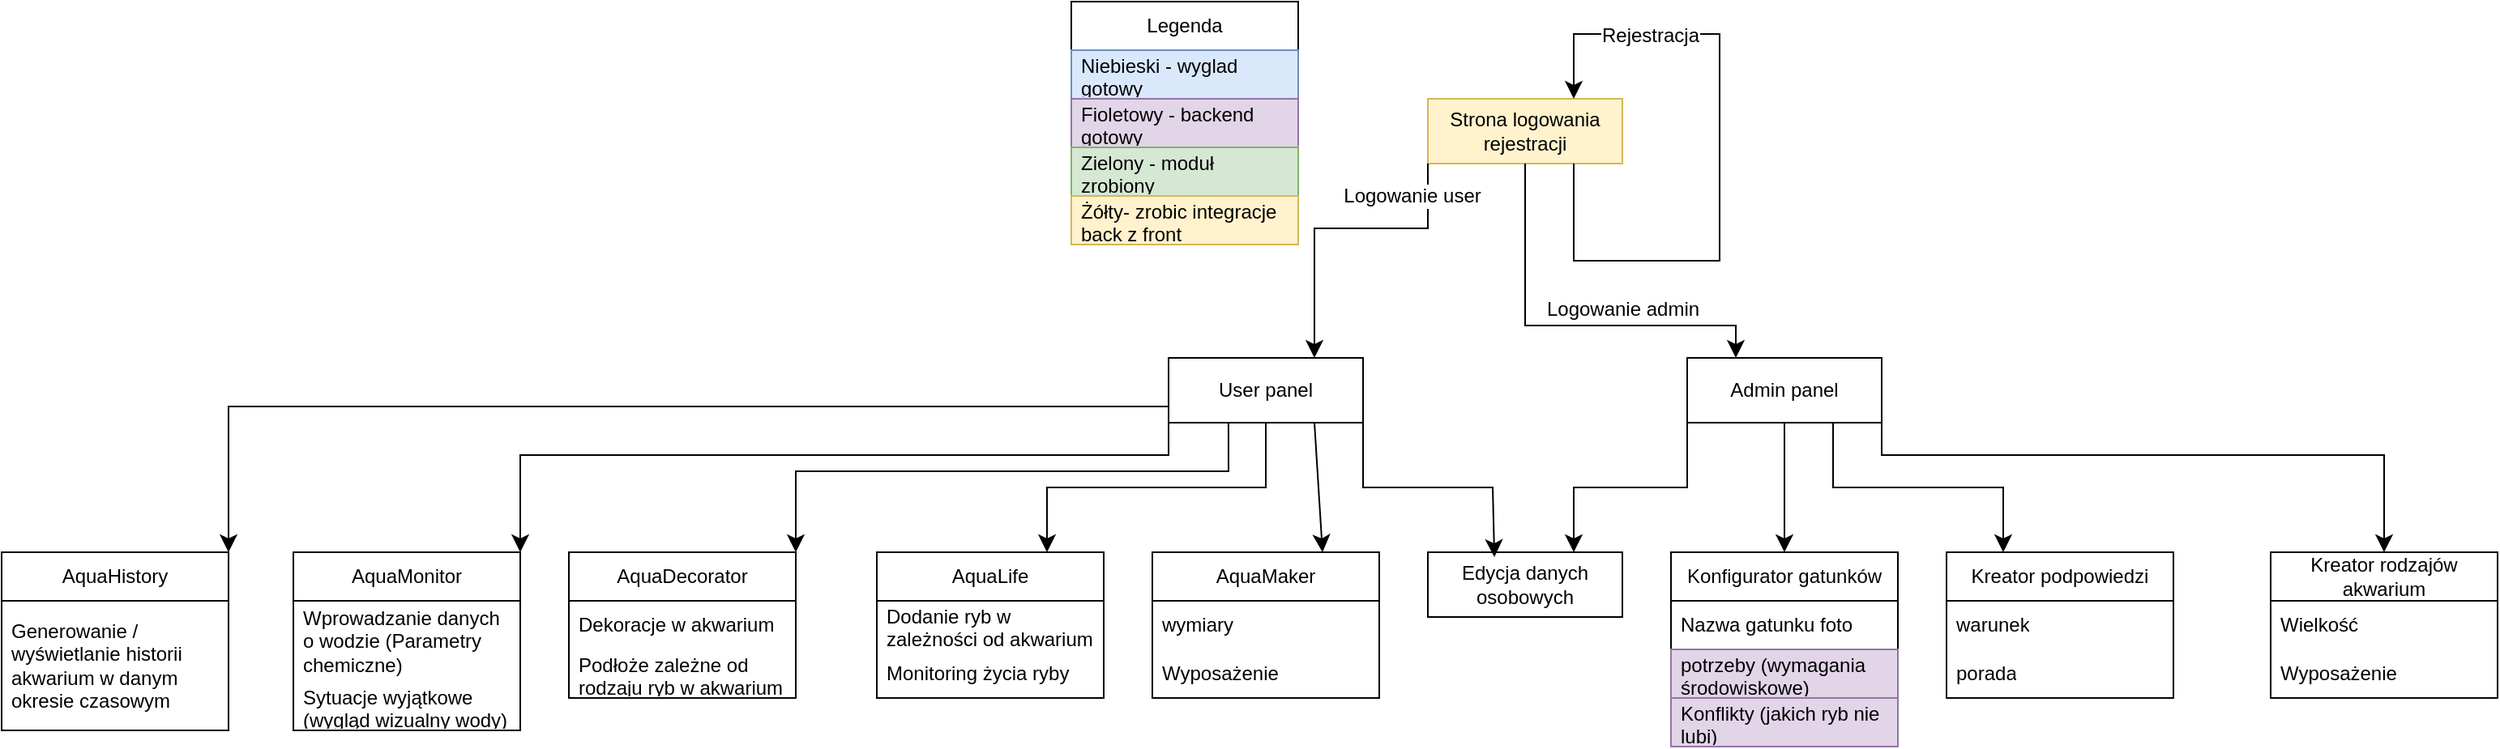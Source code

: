 <mxfile version="24.4.13" type="device">
  <diagram name="Strona-1" id="lYA9xT5RgmgEk0NPdWA2">
    <mxGraphModel dx="2261" dy="796" grid="1" gridSize="10" guides="1" tooltips="1" connect="1" arrows="1" fold="1" page="1" pageScale="1" pageWidth="827" pageHeight="1169" math="0" shadow="0">
      <root>
        <mxCell id="0" />
        <mxCell id="1" parent="0" />
        <mxCell id="O7UDizKWBBg_09-T7Ho4-1" value="Strona logowania rejestracji" style="rounded=0;whiteSpace=wrap;html=1;fillColor=#fff2cc;strokeColor=#d6b656;" parent="1" vertex="1">
          <mxGeometry x="360" y="80" width="120" height="40" as="geometry" />
        </mxCell>
        <mxCell id="O7UDizKWBBg_09-T7Ho4-2" value="" style="endArrow=classic;html=1;rounded=0;fontSize=12;startSize=8;endSize=8;exitX=0.75;exitY=1;exitDx=0;exitDy=0;entryX=0.75;entryY=0;entryDx=0;entryDy=0;" parent="1" source="O7UDizKWBBg_09-T7Ho4-1" target="O7UDizKWBBg_09-T7Ho4-1" edge="1">
          <mxGeometry width="50" height="50" relative="1" as="geometry">
            <mxPoint x="670" y="330" as="sourcePoint" />
            <mxPoint x="440" y="40" as="targetPoint" />
            <Array as="points">
              <mxPoint x="450" y="180" />
              <mxPoint x="540" y="180" />
              <mxPoint x="540" y="40" />
              <mxPoint x="450" y="40" />
            </Array>
          </mxGeometry>
        </mxCell>
        <mxCell id="O7UDizKWBBg_09-T7Ho4-3" value="Rejestracja" style="edgeLabel;html=1;align=center;verticalAlign=middle;resizable=0;points=[];fontSize=12;" parent="O7UDizKWBBg_09-T7Ho4-2" vertex="1" connectable="0">
          <mxGeometry x="0.585" y="1" relative="1" as="geometry">
            <mxPoint as="offset" />
          </mxGeometry>
        </mxCell>
        <mxCell id="O7UDizKWBBg_09-T7Ho4-4" value="User panel" style="rounded=0;whiteSpace=wrap;html=1;" parent="1" vertex="1">
          <mxGeometry x="200" y="240" width="120" height="40" as="geometry" />
        </mxCell>
        <mxCell id="O7UDizKWBBg_09-T7Ho4-5" value="Admin panel" style="rounded=0;whiteSpace=wrap;html=1;" parent="1" vertex="1">
          <mxGeometry x="520" y="240" width="120" height="40" as="geometry" />
        </mxCell>
        <mxCell id="O7UDizKWBBg_09-T7Ho4-6" value="" style="endArrow=classic;html=1;rounded=0;fontSize=12;startSize=8;endSize=8;exitX=0;exitY=1;exitDx=0;exitDy=0;entryX=0.75;entryY=0;entryDx=0;entryDy=0;" parent="1" source="O7UDizKWBBg_09-T7Ho4-1" target="O7UDizKWBBg_09-T7Ho4-4" edge="1">
          <mxGeometry width="50" height="50" relative="1" as="geometry">
            <mxPoint x="670" y="330" as="sourcePoint" />
            <mxPoint x="720" y="280" as="targetPoint" />
            <Array as="points">
              <mxPoint x="360" y="160" />
              <mxPoint x="290" y="160" />
            </Array>
          </mxGeometry>
        </mxCell>
        <mxCell id="O7UDizKWBBg_09-T7Ho4-7" value="Logowanie user" style="edgeLabel;html=1;align=center;verticalAlign=middle;resizable=0;points=[];fontSize=12;" parent="O7UDizKWBBg_09-T7Ho4-6" vertex="1" connectable="0">
          <mxGeometry x="-0.705" y="3" relative="1" as="geometry">
            <mxPoint x="-13" y="-8" as="offset" />
          </mxGeometry>
        </mxCell>
        <mxCell id="O7UDizKWBBg_09-T7Ho4-8" value="" style="endArrow=classic;html=1;rounded=0;fontSize=12;startSize=8;endSize=8;exitX=0.5;exitY=1;exitDx=0;exitDy=0;entryX=0.25;entryY=0;entryDx=0;entryDy=0;" parent="1" source="O7UDizKWBBg_09-T7Ho4-1" target="O7UDizKWBBg_09-T7Ho4-5" edge="1">
          <mxGeometry width="50" height="50" relative="1" as="geometry">
            <mxPoint x="670" y="330" as="sourcePoint" />
            <mxPoint x="420" y="210" as="targetPoint" />
            <Array as="points">
              <mxPoint x="420" y="220" />
              <mxPoint x="550" y="220" />
            </Array>
          </mxGeometry>
        </mxCell>
        <mxCell id="O7UDizKWBBg_09-T7Ho4-9" value="Logowanie admin" style="edgeLabel;html=1;align=center;verticalAlign=middle;resizable=0;points=[];fontSize=12;" parent="O7UDizKWBBg_09-T7Ho4-8" vertex="1" connectable="0">
          <mxGeometry x="-0.352" y="4" relative="1" as="geometry">
            <mxPoint x="56" y="9" as="offset" />
          </mxGeometry>
        </mxCell>
        <mxCell id="O7UDizKWBBg_09-T7Ho4-10" value="Edycja danych osobowych" style="rounded=0;whiteSpace=wrap;html=1;" parent="1" vertex="1">
          <mxGeometry x="360" y="360" width="120" height="40" as="geometry" />
        </mxCell>
        <mxCell id="O7UDizKWBBg_09-T7Ho4-11" value="" style="endArrow=classic;html=1;rounded=0;fontSize=12;startSize=8;endSize=8;exitX=0;exitY=1;exitDx=0;exitDy=0;entryX=0.75;entryY=0;entryDx=0;entryDy=0;" parent="1" source="O7UDizKWBBg_09-T7Ho4-5" target="O7UDizKWBBg_09-T7Ho4-10" edge="1">
          <mxGeometry width="50" height="50" relative="1" as="geometry">
            <mxPoint x="670" y="330" as="sourcePoint" />
            <mxPoint x="720" y="280" as="targetPoint" />
            <Array as="points">
              <mxPoint x="520" y="320" />
              <mxPoint x="450" y="320" />
            </Array>
          </mxGeometry>
        </mxCell>
        <mxCell id="O7UDizKWBBg_09-T7Ho4-13" value="" style="endArrow=classic;html=1;rounded=0;fontSize=12;startSize=8;endSize=8;exitX=1;exitY=1;exitDx=0;exitDy=0;entryX=0.342;entryY=0.075;entryDx=0;entryDy=0;entryPerimeter=0;" parent="1" source="O7UDizKWBBg_09-T7Ho4-4" target="O7UDizKWBBg_09-T7Ho4-10" edge="1">
          <mxGeometry width="50" height="50" relative="1" as="geometry">
            <mxPoint x="670" y="330" as="sourcePoint" />
            <mxPoint x="720" y="280" as="targetPoint" />
            <Array as="points">
              <mxPoint x="320" y="320" />
              <mxPoint x="400" y="320" />
            </Array>
          </mxGeometry>
        </mxCell>
        <mxCell id="O7UDizKWBBg_09-T7Ho4-14" value="" style="endArrow=classic;html=1;rounded=0;fontSize=12;startSize=8;endSize=8;entryX=0.5;entryY=0;entryDx=0;entryDy=0;exitX=0.5;exitY=1;exitDx=0;exitDy=0;" parent="1" source="O7UDizKWBBg_09-T7Ho4-5" target="O7UDizKWBBg_09-T7Ho4-16" edge="1">
          <mxGeometry width="50" height="50" relative="1" as="geometry">
            <mxPoint x="550" y="280" as="sourcePoint" />
            <mxPoint x="550" y="340" as="targetPoint" />
          </mxGeometry>
        </mxCell>
        <mxCell id="O7UDizKWBBg_09-T7Ho4-16" value="Konfigurator gatunków" style="swimlane;fontStyle=0;childLayout=stackLayout;horizontal=1;startSize=30;horizontalStack=0;resizeParent=1;resizeParentMax=0;resizeLast=0;collapsible=1;marginBottom=0;whiteSpace=wrap;html=1;" parent="1" vertex="1">
          <mxGeometry x="510" y="360" width="140" height="120" as="geometry" />
        </mxCell>
        <mxCell id="O7UDizKWBBg_09-T7Ho4-17" value="Nazwa gatunku foto" style="text;strokeColor=none;fillColor=none;align=left;verticalAlign=middle;spacingLeft=4;spacingRight=4;overflow=hidden;points=[[0,0.5],[1,0.5]];portConstraint=eastwest;rotatable=0;whiteSpace=wrap;html=1;" parent="O7UDizKWBBg_09-T7Ho4-16" vertex="1">
          <mxGeometry y="30" width="140" height="30" as="geometry" />
        </mxCell>
        <mxCell id="O7UDizKWBBg_09-T7Ho4-18" value="potrzeby (wymagania środowiskowe)" style="text;strokeColor=#9673a6;fillColor=#e1d5e7;align=left;verticalAlign=middle;spacingLeft=4;spacingRight=4;overflow=hidden;points=[[0,0.5],[1,0.5]];portConstraint=eastwest;rotatable=0;whiteSpace=wrap;html=1;" parent="O7UDizKWBBg_09-T7Ho4-16" vertex="1">
          <mxGeometry y="60" width="140" height="30" as="geometry" />
        </mxCell>
        <mxCell id="O7UDizKWBBg_09-T7Ho4-19" value="Konflikty (jakich ryb nie lubi)" style="text;strokeColor=#9673a6;fillColor=#e1d5e7;align=left;verticalAlign=middle;spacingLeft=4;spacingRight=4;overflow=hidden;points=[[0,0.5],[1,0.5]];portConstraint=eastwest;rotatable=0;whiteSpace=wrap;html=1;" parent="O7UDizKWBBg_09-T7Ho4-16" vertex="1">
          <mxGeometry y="90" width="140" height="30" as="geometry" />
        </mxCell>
        <mxCell id="O7UDizKWBBg_09-T7Ho4-20" value="Kreator podpowiedzi" style="swimlane;fontStyle=0;childLayout=stackLayout;horizontal=1;startSize=30;horizontalStack=0;resizeParent=1;resizeParentMax=0;resizeLast=0;collapsible=1;marginBottom=0;whiteSpace=wrap;html=1;" parent="1" vertex="1">
          <mxGeometry x="680" y="360" width="140" height="90" as="geometry" />
        </mxCell>
        <mxCell id="O7UDizKWBBg_09-T7Ho4-21" value="warunek" style="text;strokeColor=none;fillColor=none;align=left;verticalAlign=middle;spacingLeft=4;spacingRight=4;overflow=hidden;points=[[0,0.5],[1,0.5]];portConstraint=eastwest;rotatable=0;whiteSpace=wrap;html=1;" parent="O7UDizKWBBg_09-T7Ho4-20" vertex="1">
          <mxGeometry y="30" width="140" height="30" as="geometry" />
        </mxCell>
        <mxCell id="O7UDizKWBBg_09-T7Ho4-22" value="porada" style="text;strokeColor=none;fillColor=none;align=left;verticalAlign=middle;spacingLeft=4;spacingRight=4;overflow=hidden;points=[[0,0.5],[1,0.5]];portConstraint=eastwest;rotatable=0;whiteSpace=wrap;html=1;" parent="O7UDizKWBBg_09-T7Ho4-20" vertex="1">
          <mxGeometry y="60" width="140" height="30" as="geometry" />
        </mxCell>
        <mxCell id="O7UDizKWBBg_09-T7Ho4-25" value="" style="endArrow=classic;html=1;rounded=0;fontSize=12;startSize=8;endSize=8;exitX=0.75;exitY=1;exitDx=0;exitDy=0;entryX=0.25;entryY=0;entryDx=0;entryDy=0;" parent="1" source="O7UDizKWBBg_09-T7Ho4-5" target="O7UDizKWBBg_09-T7Ho4-20" edge="1">
          <mxGeometry width="50" height="50" relative="1" as="geometry">
            <mxPoint x="670" y="330" as="sourcePoint" />
            <mxPoint x="720" y="280" as="targetPoint" />
            <Array as="points">
              <mxPoint x="610" y="320" />
              <mxPoint x="715" y="320" />
            </Array>
          </mxGeometry>
        </mxCell>
        <mxCell id="O7UDizKWBBg_09-T7Ho4-26" value="Kreator rodzajów akwarium" style="swimlane;fontStyle=0;childLayout=stackLayout;horizontal=1;startSize=30;horizontalStack=0;resizeParent=1;resizeParentMax=0;resizeLast=0;collapsible=1;marginBottom=0;whiteSpace=wrap;html=1;" parent="1" vertex="1">
          <mxGeometry x="880" y="360" width="140" height="90" as="geometry" />
        </mxCell>
        <mxCell id="O7UDizKWBBg_09-T7Ho4-27" value="Wielkość" style="text;strokeColor=none;fillColor=none;align=left;verticalAlign=middle;spacingLeft=4;spacingRight=4;overflow=hidden;points=[[0,0.5],[1,0.5]];portConstraint=eastwest;rotatable=0;whiteSpace=wrap;html=1;" parent="O7UDizKWBBg_09-T7Ho4-26" vertex="1">
          <mxGeometry y="30" width="140" height="30" as="geometry" />
        </mxCell>
        <mxCell id="O7UDizKWBBg_09-T7Ho4-28" value="Wyposażenie" style="text;strokeColor=none;fillColor=none;align=left;verticalAlign=middle;spacingLeft=4;spacingRight=4;overflow=hidden;points=[[0,0.5],[1,0.5]];portConstraint=eastwest;rotatable=0;whiteSpace=wrap;html=1;" parent="O7UDizKWBBg_09-T7Ho4-26" vertex="1">
          <mxGeometry y="60" width="140" height="30" as="geometry" />
        </mxCell>
        <mxCell id="O7UDizKWBBg_09-T7Ho4-31" value="" style="endArrow=classic;html=1;rounded=0;fontSize=12;startSize=8;endSize=8;exitX=1;exitY=1;exitDx=0;exitDy=0;entryX=0.5;entryY=0;entryDx=0;entryDy=0;" parent="1" source="O7UDizKWBBg_09-T7Ho4-5" target="O7UDizKWBBg_09-T7Ho4-26" edge="1">
          <mxGeometry width="50" height="50" relative="1" as="geometry">
            <mxPoint x="670" y="330" as="sourcePoint" />
            <mxPoint x="720" y="280" as="targetPoint" />
            <Array as="points">
              <mxPoint x="640" y="300" />
              <mxPoint x="950" y="300" />
            </Array>
          </mxGeometry>
        </mxCell>
        <mxCell id="O7UDizKWBBg_09-T7Ho4-32" value="AquaMaker" style="swimlane;fontStyle=0;childLayout=stackLayout;horizontal=1;startSize=30;horizontalStack=0;resizeParent=1;resizeParentMax=0;resizeLast=0;collapsible=1;marginBottom=0;whiteSpace=wrap;html=1;" parent="1" vertex="1">
          <mxGeometry x="190" y="360" width="140" height="90" as="geometry" />
        </mxCell>
        <mxCell id="O7UDizKWBBg_09-T7Ho4-33" value="wymiary" style="text;strokeColor=none;fillColor=none;align=left;verticalAlign=middle;spacingLeft=4;spacingRight=4;overflow=hidden;points=[[0,0.5],[1,0.5]];portConstraint=eastwest;rotatable=0;whiteSpace=wrap;html=1;" parent="O7UDizKWBBg_09-T7Ho4-32" vertex="1">
          <mxGeometry y="30" width="140" height="30" as="geometry" />
        </mxCell>
        <mxCell id="O7UDizKWBBg_09-T7Ho4-34" value="Wyposażenie" style="text;strokeColor=none;fillColor=none;align=left;verticalAlign=middle;spacingLeft=4;spacingRight=4;overflow=hidden;points=[[0,0.5],[1,0.5]];portConstraint=eastwest;rotatable=0;whiteSpace=wrap;html=1;" parent="O7UDizKWBBg_09-T7Ho4-32" vertex="1">
          <mxGeometry y="60" width="140" height="30" as="geometry" />
        </mxCell>
        <mxCell id="O7UDizKWBBg_09-T7Ho4-36" value="" style="endArrow=classic;html=1;rounded=0;fontSize=12;startSize=8;endSize=8;exitX=0.75;exitY=1;exitDx=0;exitDy=0;entryX=0.75;entryY=0;entryDx=0;entryDy=0;" parent="1" source="O7UDizKWBBg_09-T7Ho4-4" target="O7UDizKWBBg_09-T7Ho4-32" edge="1">
          <mxGeometry width="50" height="50" relative="1" as="geometry">
            <mxPoint x="180" y="330" as="sourcePoint" />
            <mxPoint x="230" y="280" as="targetPoint" />
          </mxGeometry>
        </mxCell>
        <mxCell id="O7UDizKWBBg_09-T7Ho4-37" value="AquaLife" style="swimlane;fontStyle=0;childLayout=stackLayout;horizontal=1;startSize=30;horizontalStack=0;resizeParent=1;resizeParentMax=0;resizeLast=0;collapsible=1;marginBottom=0;whiteSpace=wrap;html=1;" parent="1" vertex="1">
          <mxGeometry x="20" y="360" width="140" height="90" as="geometry" />
        </mxCell>
        <mxCell id="O7UDizKWBBg_09-T7Ho4-38" value="Dodanie ryb w zależności od akwarium" style="text;strokeColor=none;fillColor=none;align=left;verticalAlign=middle;spacingLeft=4;spacingRight=4;overflow=hidden;points=[[0,0.5],[1,0.5]];portConstraint=eastwest;rotatable=0;whiteSpace=wrap;html=1;" parent="O7UDizKWBBg_09-T7Ho4-37" vertex="1">
          <mxGeometry y="30" width="140" height="30" as="geometry" />
        </mxCell>
        <mxCell id="O7UDizKWBBg_09-T7Ho4-39" value="Monitoring życia ryby" style="text;strokeColor=none;fillColor=none;align=left;verticalAlign=middle;spacingLeft=4;spacingRight=4;overflow=hidden;points=[[0,0.5],[1,0.5]];portConstraint=eastwest;rotatable=0;whiteSpace=wrap;html=1;" parent="O7UDizKWBBg_09-T7Ho4-37" vertex="1">
          <mxGeometry y="60" width="140" height="30" as="geometry" />
        </mxCell>
        <mxCell id="O7UDizKWBBg_09-T7Ho4-41" value="" style="endArrow=classic;html=1;rounded=0;fontSize=12;startSize=8;endSize=8;exitX=0.5;exitY=1;exitDx=0;exitDy=0;entryX=0.75;entryY=0;entryDx=0;entryDy=0;" parent="1" source="O7UDizKWBBg_09-T7Ho4-4" target="O7UDizKWBBg_09-T7Ho4-37" edge="1">
          <mxGeometry width="50" height="50" relative="1" as="geometry">
            <mxPoint x="180" y="330" as="sourcePoint" />
            <mxPoint x="230" y="280" as="targetPoint" />
            <Array as="points">
              <mxPoint x="260" y="320" />
              <mxPoint x="125" y="320" />
            </Array>
          </mxGeometry>
        </mxCell>
        <mxCell id="O7UDizKWBBg_09-T7Ho4-42" value="AquaDecorator" style="swimlane;fontStyle=0;childLayout=stackLayout;horizontal=1;startSize=30;horizontalStack=0;resizeParent=1;resizeParentMax=0;resizeLast=0;collapsible=1;marginBottom=0;whiteSpace=wrap;html=1;" parent="1" vertex="1">
          <mxGeometry x="-170" y="360" width="140" height="90" as="geometry" />
        </mxCell>
        <mxCell id="O7UDizKWBBg_09-T7Ho4-43" value="Dekoracje w akwarium" style="text;strokeColor=none;fillColor=none;align=left;verticalAlign=middle;spacingLeft=4;spacingRight=4;overflow=hidden;points=[[0,0.5],[1,0.5]];portConstraint=eastwest;rotatable=0;whiteSpace=wrap;html=1;" parent="O7UDizKWBBg_09-T7Ho4-42" vertex="1">
          <mxGeometry y="30" width="140" height="30" as="geometry" />
        </mxCell>
        <mxCell id="O7UDizKWBBg_09-T7Ho4-44" value="Podłoże zależne od rodzaju ryb w akwarium" style="text;strokeColor=none;fillColor=none;align=left;verticalAlign=middle;spacingLeft=4;spacingRight=4;overflow=hidden;points=[[0,0.5],[1,0.5]];portConstraint=eastwest;rotatable=0;whiteSpace=wrap;html=1;" parent="O7UDizKWBBg_09-T7Ho4-42" vertex="1">
          <mxGeometry y="60" width="140" height="30" as="geometry" />
        </mxCell>
        <mxCell id="O7UDizKWBBg_09-T7Ho4-46" value="" style="endArrow=classic;html=1;rounded=0;fontSize=12;startSize=8;endSize=8;exitX=0.308;exitY=1;exitDx=0;exitDy=0;exitPerimeter=0;entryX=1;entryY=0;entryDx=0;entryDy=0;" parent="1" source="O7UDizKWBBg_09-T7Ho4-4" target="O7UDizKWBBg_09-T7Ho4-42" edge="1">
          <mxGeometry width="50" height="50" relative="1" as="geometry">
            <mxPoint x="180" y="330" as="sourcePoint" />
            <mxPoint x="230" y="280" as="targetPoint" />
            <Array as="points">
              <mxPoint x="237" y="310" />
              <mxPoint x="-30" y="310" />
            </Array>
          </mxGeometry>
        </mxCell>
        <mxCell id="O7UDizKWBBg_09-T7Ho4-47" value="AquaMonitor" style="swimlane;fontStyle=0;childLayout=stackLayout;horizontal=1;startSize=30;horizontalStack=0;resizeParent=1;resizeParentMax=0;resizeLast=0;collapsible=1;marginBottom=0;whiteSpace=wrap;html=1;" parent="1" vertex="1">
          <mxGeometry x="-340" y="360" width="140" height="110" as="geometry" />
        </mxCell>
        <mxCell id="O7UDizKWBBg_09-T7Ho4-48" value="Wprowadzanie danych o wodzie (Parametry chemiczne)" style="text;strokeColor=none;fillColor=none;align=left;verticalAlign=middle;spacingLeft=4;spacingRight=4;overflow=hidden;points=[[0,0.5],[1,0.5]];portConstraint=eastwest;rotatable=0;whiteSpace=wrap;html=1;" parent="O7UDizKWBBg_09-T7Ho4-47" vertex="1">
          <mxGeometry y="30" width="140" height="50" as="geometry" />
        </mxCell>
        <mxCell id="O7UDizKWBBg_09-T7Ho4-49" value="Sytuacje wyjątkowe (wygląd wizualny wody)" style="text;strokeColor=none;fillColor=none;align=left;verticalAlign=middle;spacingLeft=4;spacingRight=4;overflow=hidden;points=[[0,0.5],[1,0.5]];portConstraint=eastwest;rotatable=0;whiteSpace=wrap;html=1;" parent="O7UDizKWBBg_09-T7Ho4-47" vertex="1">
          <mxGeometry y="80" width="140" height="30" as="geometry" />
        </mxCell>
        <mxCell id="O7UDizKWBBg_09-T7Ho4-51" value="" style="endArrow=classic;html=1;rounded=0;fontSize=12;startSize=8;endSize=8;exitX=0;exitY=1;exitDx=0;exitDy=0;entryX=1;entryY=0;entryDx=0;entryDy=0;" parent="1" source="O7UDizKWBBg_09-T7Ho4-4" target="O7UDizKWBBg_09-T7Ho4-47" edge="1">
          <mxGeometry width="50" height="50" relative="1" as="geometry">
            <mxPoint x="180" y="330" as="sourcePoint" />
            <mxPoint x="230" y="280" as="targetPoint" />
            <Array as="points">
              <mxPoint x="200" y="300" />
              <mxPoint x="-200" y="300" />
            </Array>
          </mxGeometry>
        </mxCell>
        <mxCell id="O7UDizKWBBg_09-T7Ho4-52" value="AquaHistory" style="swimlane;fontStyle=0;childLayout=stackLayout;horizontal=1;startSize=30;horizontalStack=0;resizeParent=1;resizeParentMax=0;resizeLast=0;collapsible=1;marginBottom=0;whiteSpace=wrap;html=1;" parent="1" vertex="1">
          <mxGeometry x="-520" y="360" width="140" height="110" as="geometry" />
        </mxCell>
        <mxCell id="O7UDizKWBBg_09-T7Ho4-53" value="Generowanie / wyświetlanie historii akwarium w danym okresie czasowym" style="text;strokeColor=none;fillColor=none;align=left;verticalAlign=middle;spacingLeft=4;spacingRight=4;overflow=hidden;points=[[0,0.5],[1,0.5]];portConstraint=eastwest;rotatable=0;whiteSpace=wrap;html=1;" parent="O7UDizKWBBg_09-T7Ho4-52" vertex="1">
          <mxGeometry y="30" width="140" height="80" as="geometry" />
        </mxCell>
        <mxCell id="O7UDizKWBBg_09-T7Ho4-56" value="" style="endArrow=classic;html=1;rounded=0;fontSize=12;startSize=8;endSize=8;exitX=0;exitY=0.75;exitDx=0;exitDy=0;entryX=1;entryY=0;entryDx=0;entryDy=0;" parent="1" source="O7UDizKWBBg_09-T7Ho4-4" target="O7UDizKWBBg_09-T7Ho4-52" edge="1">
          <mxGeometry width="50" height="50" relative="1" as="geometry">
            <mxPoint x="180" y="330" as="sourcePoint" />
            <mxPoint x="230" y="280" as="targetPoint" />
            <Array as="points">
              <mxPoint x="-380" y="270" />
            </Array>
          </mxGeometry>
        </mxCell>
        <mxCell id="DEfrLelVzNfgMSH4W8rT-2" value="Legenda" style="swimlane;fontStyle=0;childLayout=stackLayout;horizontal=1;startSize=30;horizontalStack=0;resizeParent=1;resizeParentMax=0;resizeLast=0;collapsible=1;marginBottom=0;whiteSpace=wrap;html=1;" parent="1" vertex="1">
          <mxGeometry x="140" y="20" width="140" height="150" as="geometry" />
        </mxCell>
        <mxCell id="DEfrLelVzNfgMSH4W8rT-4" value="Niebieski - wyglad gotowy" style="text;strokeColor=#6c8ebf;fillColor=#dae8fc;align=left;verticalAlign=middle;spacingLeft=4;spacingRight=4;overflow=hidden;points=[[0,0.5],[1,0.5]];portConstraint=eastwest;rotatable=0;whiteSpace=wrap;html=1;" parent="DEfrLelVzNfgMSH4W8rT-2" vertex="1">
          <mxGeometry y="30" width="140" height="30" as="geometry" />
        </mxCell>
        <mxCell id="DEfrLelVzNfgMSH4W8rT-5" value="Fioletowy - backend gotowy" style="text;strokeColor=#9673a6;fillColor=#e1d5e7;align=left;verticalAlign=middle;spacingLeft=4;spacingRight=4;overflow=hidden;points=[[0,0.5],[1,0.5]];portConstraint=eastwest;rotatable=0;whiteSpace=wrap;html=1;" parent="DEfrLelVzNfgMSH4W8rT-2" vertex="1">
          <mxGeometry y="60" width="140" height="30" as="geometry" />
        </mxCell>
        <mxCell id="DEfrLelVzNfgMSH4W8rT-6" value="Zielony - moduł zrobiony" style="text;strokeColor=#82b366;fillColor=#d5e8d4;align=left;verticalAlign=middle;spacingLeft=4;spacingRight=4;overflow=hidden;points=[[0,0.5],[1,0.5]];portConstraint=eastwest;rotatable=0;whiteSpace=wrap;html=1;" parent="DEfrLelVzNfgMSH4W8rT-2" vertex="1">
          <mxGeometry y="90" width="140" height="30" as="geometry" />
        </mxCell>
        <mxCell id="FO-lzvLR-_04RQjkp_rY-1" value="Żółty- zrobic integracje back z front" style="text;strokeColor=#d6b656;fillColor=#fff2cc;align=left;verticalAlign=middle;spacingLeft=4;spacingRight=4;overflow=hidden;points=[[0,0.5],[1,0.5]];portConstraint=eastwest;rotatable=0;whiteSpace=wrap;html=1;" vertex="1" parent="DEfrLelVzNfgMSH4W8rT-2">
          <mxGeometry y="120" width="140" height="30" as="geometry" />
        </mxCell>
      </root>
    </mxGraphModel>
  </diagram>
</mxfile>

